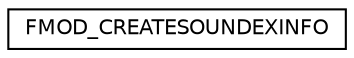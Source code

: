 digraph "Graphical Class Hierarchy"
{
  edge [fontname="Helvetica",fontsize="10",labelfontname="Helvetica",labelfontsize="10"];
  node [fontname="Helvetica",fontsize="10",shape=record];
  rankdir="LR";
  Node1 [label="FMOD_CREATESOUNDEXINFO",height=0.2,width=0.4,color="black", fillcolor="white", style="filled",URL="$struct_f_m_o_d___c_r_e_a_t_e_s_o_u_n_d_e_x_i_n_f_o.html"];
}

